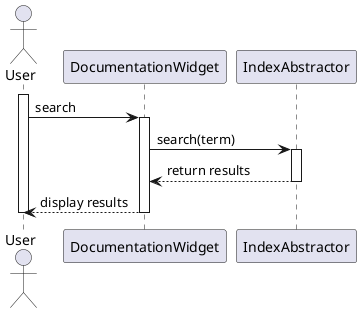@startuml

actor User
activate User

User -> DocumentationWidget: search
activate DocumentationWidget
DocumentationWidget -> IndexAbstractor: search(term)
activate IndexAbstractor
IndexAbstractor --> DocumentationWidget: return results
deactivate IndexAbstractor
DocumentationWidget  --> User: display results
deactivate DocumentationWidget

deactivate User

@enduml
